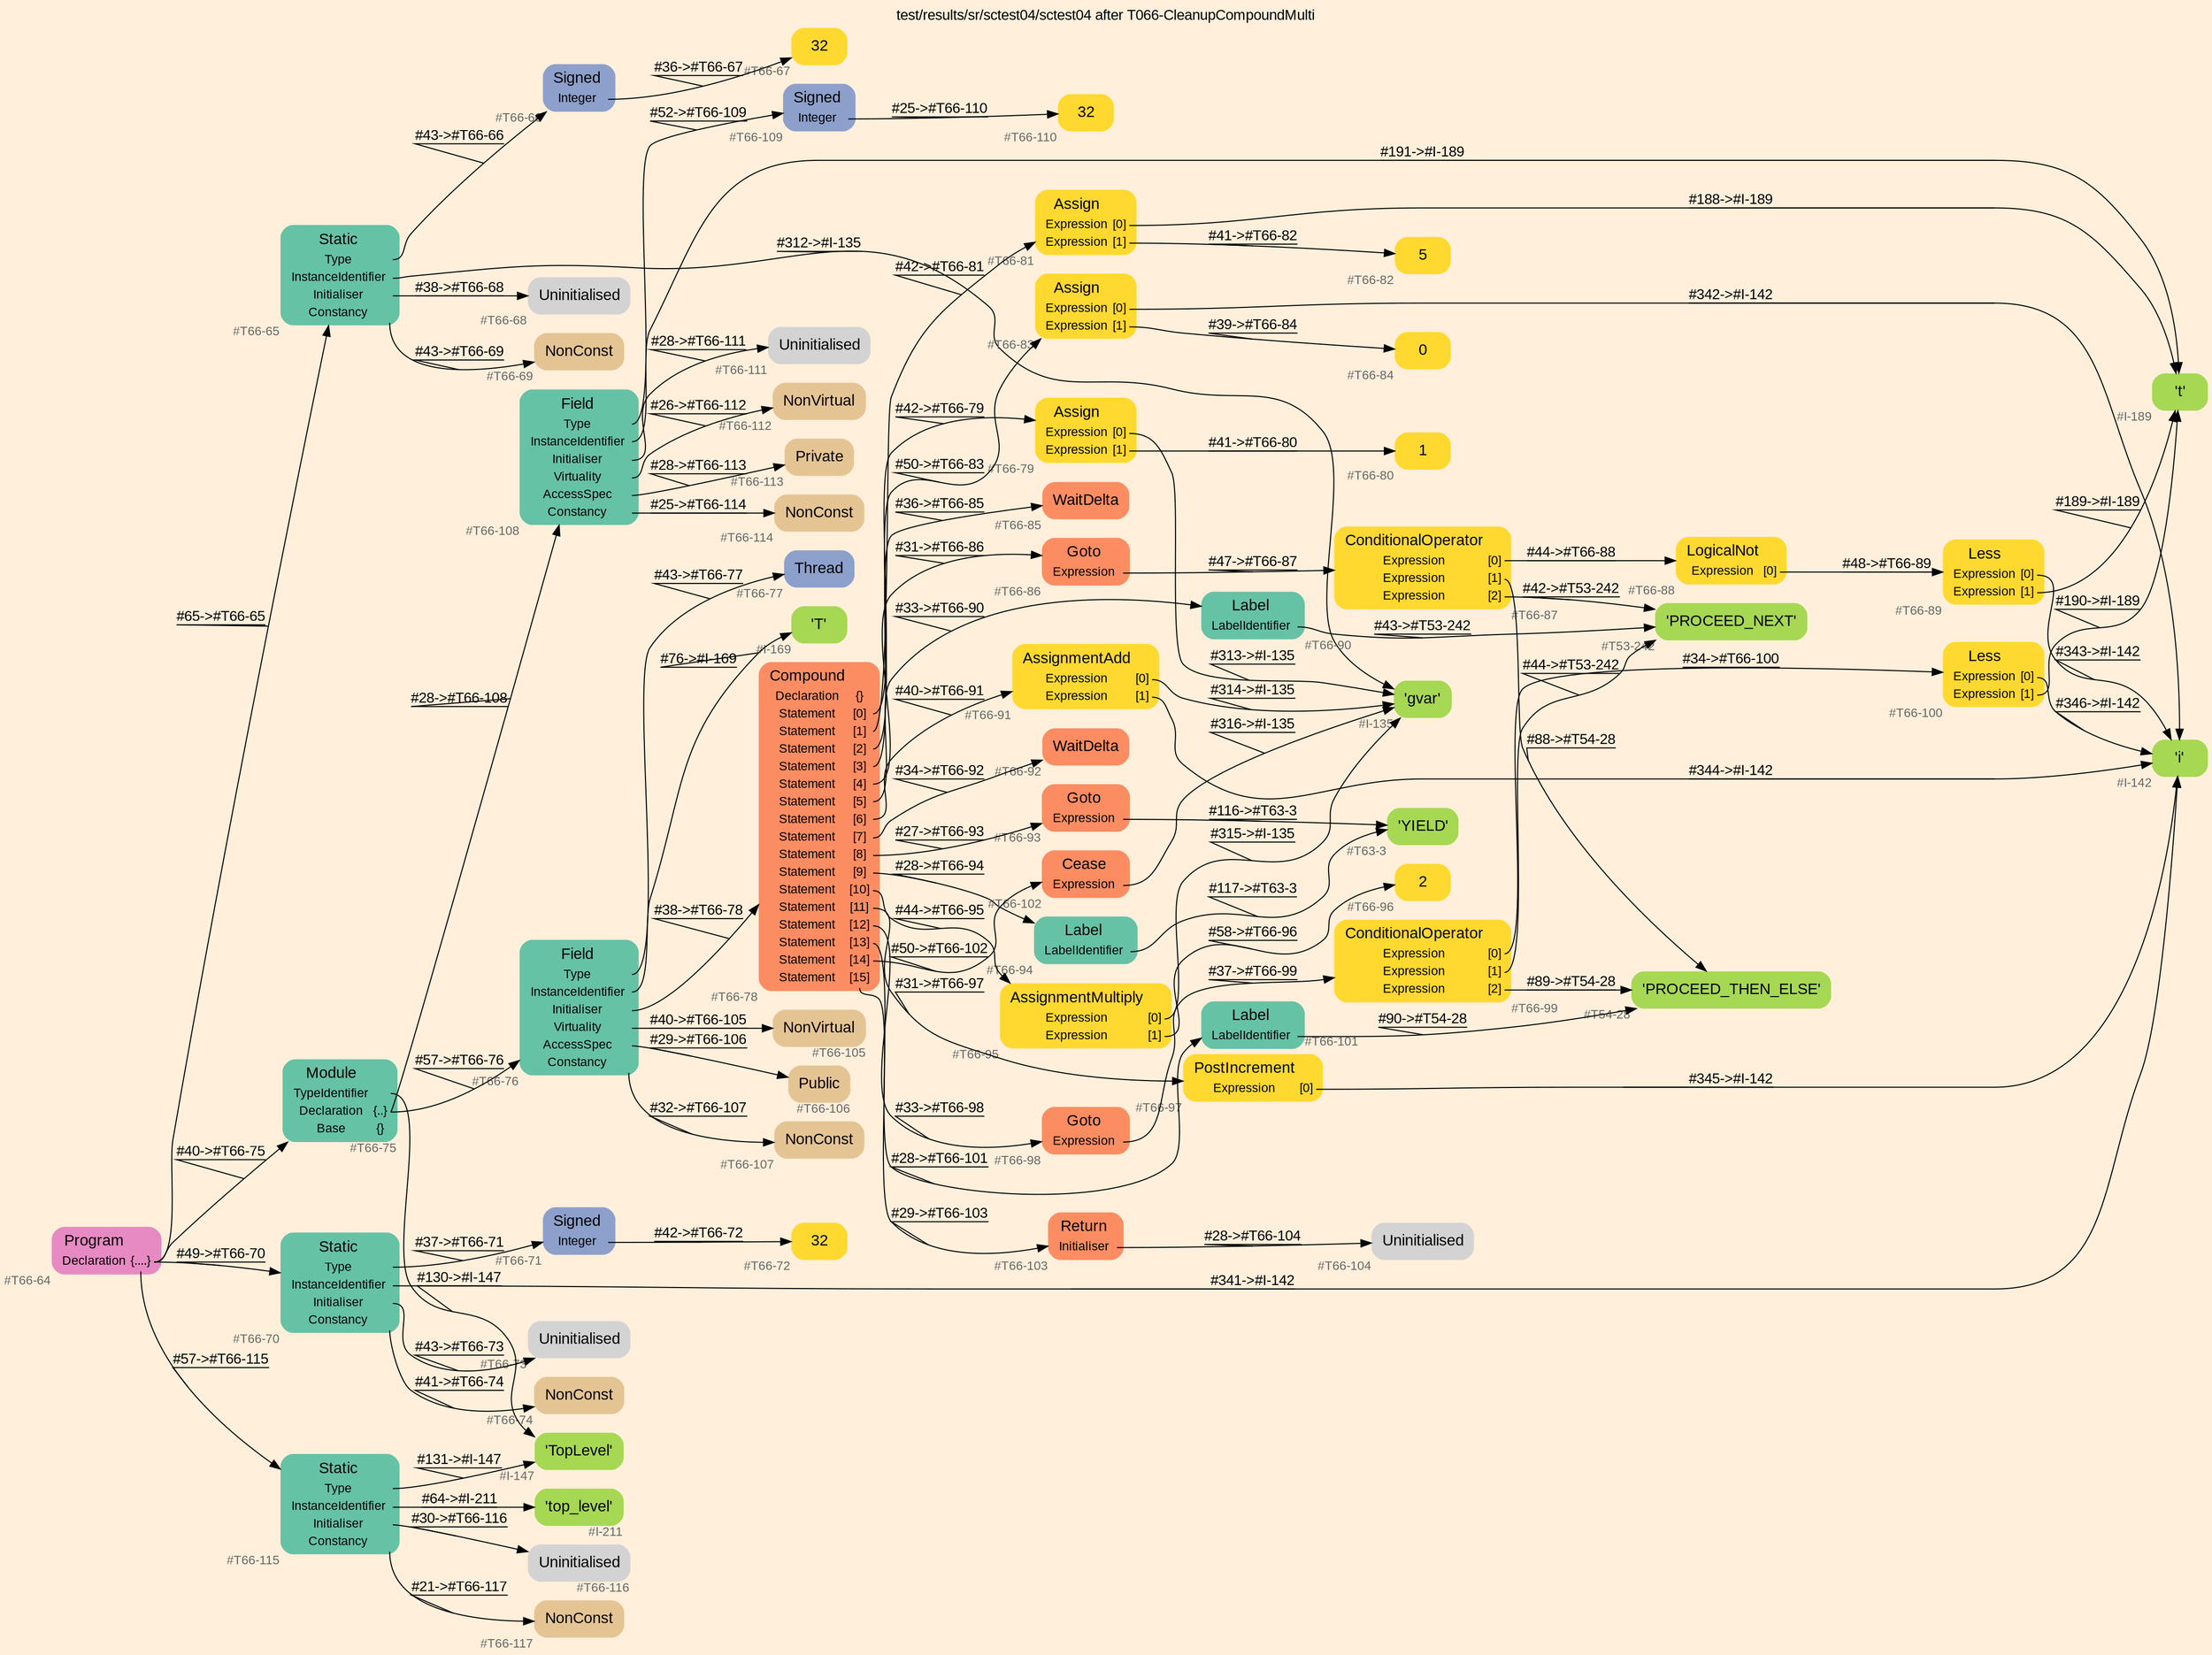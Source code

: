 digraph "test/results/sr/sctest04/sctest04 after T066-CleanupCompoundMulti" {
label = "test/results/sr/sctest04/sctest04 after T066-CleanupCompoundMulti"
labelloc = t
graph [
    rankdir = "LR"
    ranksep = 0.3
    bgcolor = antiquewhite1
    color = black
    fontcolor = black
    fontname = "Arial"
];
node [
    fontname = "Arial"
];
edge [
    fontname = "Arial"
];

// -------------------- node figure --------------------
// -------- block #T66-64 ----------
"#T66-64" [
    fillcolor = "/set28/4"
    xlabel = "#T66-64"
    fontsize = "12"
    fontcolor = grey40
    shape = "plaintext"
    label = <<TABLE BORDER="0" CELLBORDER="0" CELLSPACING="0">
     <TR><TD><FONT COLOR="black" POINT-SIZE="15">Program</FONT></TD></TR>
     <TR><TD><FONT COLOR="black" POINT-SIZE="12">Declaration</FONT></TD><TD PORT="port0"><FONT COLOR="black" POINT-SIZE="12">{....}</FONT></TD></TR>
    </TABLE>>
    style = "rounded,filled"
];

// -------- block #T66-65 ----------
"#T66-65" [
    fillcolor = "/set28/1"
    xlabel = "#T66-65"
    fontsize = "12"
    fontcolor = grey40
    shape = "plaintext"
    label = <<TABLE BORDER="0" CELLBORDER="0" CELLSPACING="0">
     <TR><TD><FONT COLOR="black" POINT-SIZE="15">Static</FONT></TD></TR>
     <TR><TD><FONT COLOR="black" POINT-SIZE="12">Type</FONT></TD><TD PORT="port0"></TD></TR>
     <TR><TD><FONT COLOR="black" POINT-SIZE="12">InstanceIdentifier</FONT></TD><TD PORT="port1"></TD></TR>
     <TR><TD><FONT COLOR="black" POINT-SIZE="12">Initialiser</FONT></TD><TD PORT="port2"></TD></TR>
     <TR><TD><FONT COLOR="black" POINT-SIZE="12">Constancy</FONT></TD><TD PORT="port3"></TD></TR>
    </TABLE>>
    style = "rounded,filled"
];

// -------- block #T66-66 ----------
"#T66-66" [
    fillcolor = "/set28/3"
    xlabel = "#T66-66"
    fontsize = "12"
    fontcolor = grey40
    shape = "plaintext"
    label = <<TABLE BORDER="0" CELLBORDER="0" CELLSPACING="0">
     <TR><TD><FONT COLOR="black" POINT-SIZE="15">Signed</FONT></TD></TR>
     <TR><TD><FONT COLOR="black" POINT-SIZE="12">Integer</FONT></TD><TD PORT="port0"></TD></TR>
    </TABLE>>
    style = "rounded,filled"
];

// -------- block #T66-67 ----------
"#T66-67" [
    fillcolor = "/set28/6"
    xlabel = "#T66-67"
    fontsize = "12"
    fontcolor = grey40
    shape = "plaintext"
    label = <<TABLE BORDER="0" CELLBORDER="0" CELLSPACING="0">
     <TR><TD><FONT COLOR="black" POINT-SIZE="15">32</FONT></TD></TR>
    </TABLE>>
    style = "rounded,filled"
];

// -------- block #I-135 ----------
"#I-135" [
    fillcolor = "/set28/5"
    xlabel = "#I-135"
    fontsize = "12"
    fontcolor = grey40
    shape = "plaintext"
    label = <<TABLE BORDER="0" CELLBORDER="0" CELLSPACING="0">
     <TR><TD><FONT COLOR="black" POINT-SIZE="15">'gvar'</FONT></TD></TR>
    </TABLE>>
    style = "rounded,filled"
];

// -------- block #T66-68 ----------
"#T66-68" [
    xlabel = "#T66-68"
    fontsize = "12"
    fontcolor = grey40
    shape = "plaintext"
    label = <<TABLE BORDER="0" CELLBORDER="0" CELLSPACING="0">
     <TR><TD><FONT COLOR="black" POINT-SIZE="15">Uninitialised</FONT></TD></TR>
    </TABLE>>
    style = "rounded,filled"
];

// -------- block #T66-69 ----------
"#T66-69" [
    fillcolor = "/set28/7"
    xlabel = "#T66-69"
    fontsize = "12"
    fontcolor = grey40
    shape = "plaintext"
    label = <<TABLE BORDER="0" CELLBORDER="0" CELLSPACING="0">
     <TR><TD><FONT COLOR="black" POINT-SIZE="15">NonConst</FONT></TD></TR>
    </TABLE>>
    style = "rounded,filled"
];

// -------- block #T66-70 ----------
"#T66-70" [
    fillcolor = "/set28/1"
    xlabel = "#T66-70"
    fontsize = "12"
    fontcolor = grey40
    shape = "plaintext"
    label = <<TABLE BORDER="0" CELLBORDER="0" CELLSPACING="0">
     <TR><TD><FONT COLOR="black" POINT-SIZE="15">Static</FONT></TD></TR>
     <TR><TD><FONT COLOR="black" POINT-SIZE="12">Type</FONT></TD><TD PORT="port0"></TD></TR>
     <TR><TD><FONT COLOR="black" POINT-SIZE="12">InstanceIdentifier</FONT></TD><TD PORT="port1"></TD></TR>
     <TR><TD><FONT COLOR="black" POINT-SIZE="12">Initialiser</FONT></TD><TD PORT="port2"></TD></TR>
     <TR><TD><FONT COLOR="black" POINT-SIZE="12">Constancy</FONT></TD><TD PORT="port3"></TD></TR>
    </TABLE>>
    style = "rounded,filled"
];

// -------- block #T66-71 ----------
"#T66-71" [
    fillcolor = "/set28/3"
    xlabel = "#T66-71"
    fontsize = "12"
    fontcolor = grey40
    shape = "plaintext"
    label = <<TABLE BORDER="0" CELLBORDER="0" CELLSPACING="0">
     <TR><TD><FONT COLOR="black" POINT-SIZE="15">Signed</FONT></TD></TR>
     <TR><TD><FONT COLOR="black" POINT-SIZE="12">Integer</FONT></TD><TD PORT="port0"></TD></TR>
    </TABLE>>
    style = "rounded,filled"
];

// -------- block #T66-72 ----------
"#T66-72" [
    fillcolor = "/set28/6"
    xlabel = "#T66-72"
    fontsize = "12"
    fontcolor = grey40
    shape = "plaintext"
    label = <<TABLE BORDER="0" CELLBORDER="0" CELLSPACING="0">
     <TR><TD><FONT COLOR="black" POINT-SIZE="15">32</FONT></TD></TR>
    </TABLE>>
    style = "rounded,filled"
];

// -------- block #I-142 ----------
"#I-142" [
    fillcolor = "/set28/5"
    xlabel = "#I-142"
    fontsize = "12"
    fontcolor = grey40
    shape = "plaintext"
    label = <<TABLE BORDER="0" CELLBORDER="0" CELLSPACING="0">
     <TR><TD><FONT COLOR="black" POINT-SIZE="15">'i'</FONT></TD></TR>
    </TABLE>>
    style = "rounded,filled"
];

// -------- block #T66-73 ----------
"#T66-73" [
    xlabel = "#T66-73"
    fontsize = "12"
    fontcolor = grey40
    shape = "plaintext"
    label = <<TABLE BORDER="0" CELLBORDER="0" CELLSPACING="0">
     <TR><TD><FONT COLOR="black" POINT-SIZE="15">Uninitialised</FONT></TD></TR>
    </TABLE>>
    style = "rounded,filled"
];

// -------- block #T66-74 ----------
"#T66-74" [
    fillcolor = "/set28/7"
    xlabel = "#T66-74"
    fontsize = "12"
    fontcolor = grey40
    shape = "plaintext"
    label = <<TABLE BORDER="0" CELLBORDER="0" CELLSPACING="0">
     <TR><TD><FONT COLOR="black" POINT-SIZE="15">NonConst</FONT></TD></TR>
    </TABLE>>
    style = "rounded,filled"
];

// -------- block #T66-75 ----------
"#T66-75" [
    fillcolor = "/set28/1"
    xlabel = "#T66-75"
    fontsize = "12"
    fontcolor = grey40
    shape = "plaintext"
    label = <<TABLE BORDER="0" CELLBORDER="0" CELLSPACING="0">
     <TR><TD><FONT COLOR="black" POINT-SIZE="15">Module</FONT></TD></TR>
     <TR><TD><FONT COLOR="black" POINT-SIZE="12">TypeIdentifier</FONT></TD><TD PORT="port0"></TD></TR>
     <TR><TD><FONT COLOR="black" POINT-SIZE="12">Declaration</FONT></TD><TD PORT="port1"><FONT COLOR="black" POINT-SIZE="12">{..}</FONT></TD></TR>
     <TR><TD><FONT COLOR="black" POINT-SIZE="12">Base</FONT></TD><TD PORT="port2"><FONT COLOR="black" POINT-SIZE="12">{}</FONT></TD></TR>
    </TABLE>>
    style = "rounded,filled"
];

// -------- block #I-147 ----------
"#I-147" [
    fillcolor = "/set28/5"
    xlabel = "#I-147"
    fontsize = "12"
    fontcolor = grey40
    shape = "plaintext"
    label = <<TABLE BORDER="0" CELLBORDER="0" CELLSPACING="0">
     <TR><TD><FONT COLOR="black" POINT-SIZE="15">'TopLevel'</FONT></TD></TR>
    </TABLE>>
    style = "rounded,filled"
];

// -------- block #T66-76 ----------
"#T66-76" [
    fillcolor = "/set28/1"
    xlabel = "#T66-76"
    fontsize = "12"
    fontcolor = grey40
    shape = "plaintext"
    label = <<TABLE BORDER="0" CELLBORDER="0" CELLSPACING="0">
     <TR><TD><FONT COLOR="black" POINT-SIZE="15">Field</FONT></TD></TR>
     <TR><TD><FONT COLOR="black" POINT-SIZE="12">Type</FONT></TD><TD PORT="port0"></TD></TR>
     <TR><TD><FONT COLOR="black" POINT-SIZE="12">InstanceIdentifier</FONT></TD><TD PORT="port1"></TD></TR>
     <TR><TD><FONT COLOR="black" POINT-SIZE="12">Initialiser</FONT></TD><TD PORT="port2"></TD></TR>
     <TR><TD><FONT COLOR="black" POINT-SIZE="12">Virtuality</FONT></TD><TD PORT="port3"></TD></TR>
     <TR><TD><FONT COLOR="black" POINT-SIZE="12">AccessSpec</FONT></TD><TD PORT="port4"></TD></TR>
     <TR><TD><FONT COLOR="black" POINT-SIZE="12">Constancy</FONT></TD><TD PORT="port5"></TD></TR>
    </TABLE>>
    style = "rounded,filled"
];

// -------- block #T66-77 ----------
"#T66-77" [
    fillcolor = "/set28/3"
    xlabel = "#T66-77"
    fontsize = "12"
    fontcolor = grey40
    shape = "plaintext"
    label = <<TABLE BORDER="0" CELLBORDER="0" CELLSPACING="0">
     <TR><TD><FONT COLOR="black" POINT-SIZE="15">Thread</FONT></TD></TR>
    </TABLE>>
    style = "rounded,filled"
];

// -------- block #I-169 ----------
"#I-169" [
    fillcolor = "/set28/5"
    xlabel = "#I-169"
    fontsize = "12"
    fontcolor = grey40
    shape = "plaintext"
    label = <<TABLE BORDER="0" CELLBORDER="0" CELLSPACING="0">
     <TR><TD><FONT COLOR="black" POINT-SIZE="15">'T'</FONT></TD></TR>
    </TABLE>>
    style = "rounded,filled"
];

// -------- block #T66-78 ----------
"#T66-78" [
    fillcolor = "/set28/2"
    xlabel = "#T66-78"
    fontsize = "12"
    fontcolor = grey40
    shape = "plaintext"
    label = <<TABLE BORDER="0" CELLBORDER="0" CELLSPACING="0">
     <TR><TD><FONT COLOR="black" POINT-SIZE="15">Compound</FONT></TD></TR>
     <TR><TD><FONT COLOR="black" POINT-SIZE="12">Declaration</FONT></TD><TD PORT="port0"><FONT COLOR="black" POINT-SIZE="12">{}</FONT></TD></TR>
     <TR><TD><FONT COLOR="black" POINT-SIZE="12">Statement</FONT></TD><TD PORT="port1"><FONT COLOR="black" POINT-SIZE="12">[0]</FONT></TD></TR>
     <TR><TD><FONT COLOR="black" POINT-SIZE="12">Statement</FONT></TD><TD PORT="port2"><FONT COLOR="black" POINT-SIZE="12">[1]</FONT></TD></TR>
     <TR><TD><FONT COLOR="black" POINT-SIZE="12">Statement</FONT></TD><TD PORT="port3"><FONT COLOR="black" POINT-SIZE="12">[2]</FONT></TD></TR>
     <TR><TD><FONT COLOR="black" POINT-SIZE="12">Statement</FONT></TD><TD PORT="port4"><FONT COLOR="black" POINT-SIZE="12">[3]</FONT></TD></TR>
     <TR><TD><FONT COLOR="black" POINT-SIZE="12">Statement</FONT></TD><TD PORT="port5"><FONT COLOR="black" POINT-SIZE="12">[4]</FONT></TD></TR>
     <TR><TD><FONT COLOR="black" POINT-SIZE="12">Statement</FONT></TD><TD PORT="port6"><FONT COLOR="black" POINT-SIZE="12">[5]</FONT></TD></TR>
     <TR><TD><FONT COLOR="black" POINT-SIZE="12">Statement</FONT></TD><TD PORT="port7"><FONT COLOR="black" POINT-SIZE="12">[6]</FONT></TD></TR>
     <TR><TD><FONT COLOR="black" POINT-SIZE="12">Statement</FONT></TD><TD PORT="port8"><FONT COLOR="black" POINT-SIZE="12">[7]</FONT></TD></TR>
     <TR><TD><FONT COLOR="black" POINT-SIZE="12">Statement</FONT></TD><TD PORT="port9"><FONT COLOR="black" POINT-SIZE="12">[8]</FONT></TD></TR>
     <TR><TD><FONT COLOR="black" POINT-SIZE="12">Statement</FONT></TD><TD PORT="port10"><FONT COLOR="black" POINT-SIZE="12">[9]</FONT></TD></TR>
     <TR><TD><FONT COLOR="black" POINT-SIZE="12">Statement</FONT></TD><TD PORT="port11"><FONT COLOR="black" POINT-SIZE="12">[10]</FONT></TD></TR>
     <TR><TD><FONT COLOR="black" POINT-SIZE="12">Statement</FONT></TD><TD PORT="port12"><FONT COLOR="black" POINT-SIZE="12">[11]</FONT></TD></TR>
     <TR><TD><FONT COLOR="black" POINT-SIZE="12">Statement</FONT></TD><TD PORT="port13"><FONT COLOR="black" POINT-SIZE="12">[12]</FONT></TD></TR>
     <TR><TD><FONT COLOR="black" POINT-SIZE="12">Statement</FONT></TD><TD PORT="port14"><FONT COLOR="black" POINT-SIZE="12">[13]</FONT></TD></TR>
     <TR><TD><FONT COLOR="black" POINT-SIZE="12">Statement</FONT></TD><TD PORT="port15"><FONT COLOR="black" POINT-SIZE="12">[14]</FONT></TD></TR>
     <TR><TD><FONT COLOR="black" POINT-SIZE="12">Statement</FONT></TD><TD PORT="port16"><FONT COLOR="black" POINT-SIZE="12">[15]</FONT></TD></TR>
    </TABLE>>
    style = "rounded,filled"
];

// -------- block #T66-79 ----------
"#T66-79" [
    fillcolor = "/set28/6"
    xlabel = "#T66-79"
    fontsize = "12"
    fontcolor = grey40
    shape = "plaintext"
    label = <<TABLE BORDER="0" CELLBORDER="0" CELLSPACING="0">
     <TR><TD><FONT COLOR="black" POINT-SIZE="15">Assign</FONT></TD></TR>
     <TR><TD><FONT COLOR="black" POINT-SIZE="12">Expression</FONT></TD><TD PORT="port0"><FONT COLOR="black" POINT-SIZE="12">[0]</FONT></TD></TR>
     <TR><TD><FONT COLOR="black" POINT-SIZE="12">Expression</FONT></TD><TD PORT="port1"><FONT COLOR="black" POINT-SIZE="12">[1]</FONT></TD></TR>
    </TABLE>>
    style = "rounded,filled"
];

// -------- block #T66-80 ----------
"#T66-80" [
    fillcolor = "/set28/6"
    xlabel = "#T66-80"
    fontsize = "12"
    fontcolor = grey40
    shape = "plaintext"
    label = <<TABLE BORDER="0" CELLBORDER="0" CELLSPACING="0">
     <TR><TD><FONT COLOR="black" POINT-SIZE="15">1</FONT></TD></TR>
    </TABLE>>
    style = "rounded,filled"
];

// -------- block #T66-81 ----------
"#T66-81" [
    fillcolor = "/set28/6"
    xlabel = "#T66-81"
    fontsize = "12"
    fontcolor = grey40
    shape = "plaintext"
    label = <<TABLE BORDER="0" CELLBORDER="0" CELLSPACING="0">
     <TR><TD><FONT COLOR="black" POINT-SIZE="15">Assign</FONT></TD></TR>
     <TR><TD><FONT COLOR="black" POINT-SIZE="12">Expression</FONT></TD><TD PORT="port0"><FONT COLOR="black" POINT-SIZE="12">[0]</FONT></TD></TR>
     <TR><TD><FONT COLOR="black" POINT-SIZE="12">Expression</FONT></TD><TD PORT="port1"><FONT COLOR="black" POINT-SIZE="12">[1]</FONT></TD></TR>
    </TABLE>>
    style = "rounded,filled"
];

// -------- block #I-189 ----------
"#I-189" [
    fillcolor = "/set28/5"
    xlabel = "#I-189"
    fontsize = "12"
    fontcolor = grey40
    shape = "plaintext"
    label = <<TABLE BORDER="0" CELLBORDER="0" CELLSPACING="0">
     <TR><TD><FONT COLOR="black" POINT-SIZE="15">'t'</FONT></TD></TR>
    </TABLE>>
    style = "rounded,filled"
];

// -------- block #T66-82 ----------
"#T66-82" [
    fillcolor = "/set28/6"
    xlabel = "#T66-82"
    fontsize = "12"
    fontcolor = grey40
    shape = "plaintext"
    label = <<TABLE BORDER="0" CELLBORDER="0" CELLSPACING="0">
     <TR><TD><FONT COLOR="black" POINT-SIZE="15">5</FONT></TD></TR>
    </TABLE>>
    style = "rounded,filled"
];

// -------- block #T66-83 ----------
"#T66-83" [
    fillcolor = "/set28/6"
    xlabel = "#T66-83"
    fontsize = "12"
    fontcolor = grey40
    shape = "plaintext"
    label = <<TABLE BORDER="0" CELLBORDER="0" CELLSPACING="0">
     <TR><TD><FONT COLOR="black" POINT-SIZE="15">Assign</FONT></TD></TR>
     <TR><TD><FONT COLOR="black" POINT-SIZE="12">Expression</FONT></TD><TD PORT="port0"><FONT COLOR="black" POINT-SIZE="12">[0]</FONT></TD></TR>
     <TR><TD><FONT COLOR="black" POINT-SIZE="12">Expression</FONT></TD><TD PORT="port1"><FONT COLOR="black" POINT-SIZE="12">[1]</FONT></TD></TR>
    </TABLE>>
    style = "rounded,filled"
];

// -------- block #T66-84 ----------
"#T66-84" [
    fillcolor = "/set28/6"
    xlabel = "#T66-84"
    fontsize = "12"
    fontcolor = grey40
    shape = "plaintext"
    label = <<TABLE BORDER="0" CELLBORDER="0" CELLSPACING="0">
     <TR><TD><FONT COLOR="black" POINT-SIZE="15">0</FONT></TD></TR>
    </TABLE>>
    style = "rounded,filled"
];

// -------- block #T66-85 ----------
"#T66-85" [
    fillcolor = "/set28/2"
    xlabel = "#T66-85"
    fontsize = "12"
    fontcolor = grey40
    shape = "plaintext"
    label = <<TABLE BORDER="0" CELLBORDER="0" CELLSPACING="0">
     <TR><TD><FONT COLOR="black" POINT-SIZE="15">WaitDelta</FONT></TD></TR>
    </TABLE>>
    style = "rounded,filled"
];

// -------- block #T66-86 ----------
"#T66-86" [
    fillcolor = "/set28/2"
    xlabel = "#T66-86"
    fontsize = "12"
    fontcolor = grey40
    shape = "plaintext"
    label = <<TABLE BORDER="0" CELLBORDER="0" CELLSPACING="0">
     <TR><TD><FONT COLOR="black" POINT-SIZE="15">Goto</FONT></TD></TR>
     <TR><TD><FONT COLOR="black" POINT-SIZE="12">Expression</FONT></TD><TD PORT="port0"></TD></TR>
    </TABLE>>
    style = "rounded,filled"
];

// -------- block #T66-87 ----------
"#T66-87" [
    fillcolor = "/set28/6"
    xlabel = "#T66-87"
    fontsize = "12"
    fontcolor = grey40
    shape = "plaintext"
    label = <<TABLE BORDER="0" CELLBORDER="0" CELLSPACING="0">
     <TR><TD><FONT COLOR="black" POINT-SIZE="15">ConditionalOperator</FONT></TD></TR>
     <TR><TD><FONT COLOR="black" POINT-SIZE="12">Expression</FONT></TD><TD PORT="port0"><FONT COLOR="black" POINT-SIZE="12">[0]</FONT></TD></TR>
     <TR><TD><FONT COLOR="black" POINT-SIZE="12">Expression</FONT></TD><TD PORT="port1"><FONT COLOR="black" POINT-SIZE="12">[1]</FONT></TD></TR>
     <TR><TD><FONT COLOR="black" POINT-SIZE="12">Expression</FONT></TD><TD PORT="port2"><FONT COLOR="black" POINT-SIZE="12">[2]</FONT></TD></TR>
    </TABLE>>
    style = "rounded,filled"
];

// -------- block #T66-88 ----------
"#T66-88" [
    fillcolor = "/set28/6"
    xlabel = "#T66-88"
    fontsize = "12"
    fontcolor = grey40
    shape = "plaintext"
    label = <<TABLE BORDER="0" CELLBORDER="0" CELLSPACING="0">
     <TR><TD><FONT COLOR="black" POINT-SIZE="15">LogicalNot</FONT></TD></TR>
     <TR><TD><FONT COLOR="black" POINT-SIZE="12">Expression</FONT></TD><TD PORT="port0"><FONT COLOR="black" POINT-SIZE="12">[0]</FONT></TD></TR>
    </TABLE>>
    style = "rounded,filled"
];

// -------- block #T66-89 ----------
"#T66-89" [
    fillcolor = "/set28/6"
    xlabel = "#T66-89"
    fontsize = "12"
    fontcolor = grey40
    shape = "plaintext"
    label = <<TABLE BORDER="0" CELLBORDER="0" CELLSPACING="0">
     <TR><TD><FONT COLOR="black" POINT-SIZE="15">Less</FONT></TD></TR>
     <TR><TD><FONT COLOR="black" POINT-SIZE="12">Expression</FONT></TD><TD PORT="port0"><FONT COLOR="black" POINT-SIZE="12">[0]</FONT></TD></TR>
     <TR><TD><FONT COLOR="black" POINT-SIZE="12">Expression</FONT></TD><TD PORT="port1"><FONT COLOR="black" POINT-SIZE="12">[1]</FONT></TD></TR>
    </TABLE>>
    style = "rounded,filled"
];

// -------- block #T54-28 ----------
"#T54-28" [
    fillcolor = "/set28/5"
    xlabel = "#T54-28"
    fontsize = "12"
    fontcolor = grey40
    shape = "plaintext"
    label = <<TABLE BORDER="0" CELLBORDER="0" CELLSPACING="0">
     <TR><TD><FONT COLOR="black" POINT-SIZE="15">'PROCEED_THEN_ELSE'</FONT></TD></TR>
    </TABLE>>
    style = "rounded,filled"
];

// -------- block #T53-242 ----------
"#T53-242" [
    fillcolor = "/set28/5"
    xlabel = "#T53-242"
    fontsize = "12"
    fontcolor = grey40
    shape = "plaintext"
    label = <<TABLE BORDER="0" CELLBORDER="0" CELLSPACING="0">
     <TR><TD><FONT COLOR="black" POINT-SIZE="15">'PROCEED_NEXT'</FONT></TD></TR>
    </TABLE>>
    style = "rounded,filled"
];

// -------- block #T66-90 ----------
"#T66-90" [
    fillcolor = "/set28/1"
    xlabel = "#T66-90"
    fontsize = "12"
    fontcolor = grey40
    shape = "plaintext"
    label = <<TABLE BORDER="0" CELLBORDER="0" CELLSPACING="0">
     <TR><TD><FONT COLOR="black" POINT-SIZE="15">Label</FONT></TD></TR>
     <TR><TD><FONT COLOR="black" POINT-SIZE="12">LabelIdentifier</FONT></TD><TD PORT="port0"></TD></TR>
    </TABLE>>
    style = "rounded,filled"
];

// -------- block #T66-91 ----------
"#T66-91" [
    fillcolor = "/set28/6"
    xlabel = "#T66-91"
    fontsize = "12"
    fontcolor = grey40
    shape = "plaintext"
    label = <<TABLE BORDER="0" CELLBORDER="0" CELLSPACING="0">
     <TR><TD><FONT COLOR="black" POINT-SIZE="15">AssignmentAdd</FONT></TD></TR>
     <TR><TD><FONT COLOR="black" POINT-SIZE="12">Expression</FONT></TD><TD PORT="port0"><FONT COLOR="black" POINT-SIZE="12">[0]</FONT></TD></TR>
     <TR><TD><FONT COLOR="black" POINT-SIZE="12">Expression</FONT></TD><TD PORT="port1"><FONT COLOR="black" POINT-SIZE="12">[1]</FONT></TD></TR>
    </TABLE>>
    style = "rounded,filled"
];

// -------- block #T66-92 ----------
"#T66-92" [
    fillcolor = "/set28/2"
    xlabel = "#T66-92"
    fontsize = "12"
    fontcolor = grey40
    shape = "plaintext"
    label = <<TABLE BORDER="0" CELLBORDER="0" CELLSPACING="0">
     <TR><TD><FONT COLOR="black" POINT-SIZE="15">WaitDelta</FONT></TD></TR>
    </TABLE>>
    style = "rounded,filled"
];

// -------- block #T66-93 ----------
"#T66-93" [
    fillcolor = "/set28/2"
    xlabel = "#T66-93"
    fontsize = "12"
    fontcolor = grey40
    shape = "plaintext"
    label = <<TABLE BORDER="0" CELLBORDER="0" CELLSPACING="0">
     <TR><TD><FONT COLOR="black" POINT-SIZE="15">Goto</FONT></TD></TR>
     <TR><TD><FONT COLOR="black" POINT-SIZE="12">Expression</FONT></TD><TD PORT="port0"></TD></TR>
    </TABLE>>
    style = "rounded,filled"
];

// -------- block #T63-3 ----------
"#T63-3" [
    fillcolor = "/set28/5"
    xlabel = "#T63-3"
    fontsize = "12"
    fontcolor = grey40
    shape = "plaintext"
    label = <<TABLE BORDER="0" CELLBORDER="0" CELLSPACING="0">
     <TR><TD><FONT COLOR="black" POINT-SIZE="15">'YIELD'</FONT></TD></TR>
    </TABLE>>
    style = "rounded,filled"
];

// -------- block #T66-94 ----------
"#T66-94" [
    fillcolor = "/set28/1"
    xlabel = "#T66-94"
    fontsize = "12"
    fontcolor = grey40
    shape = "plaintext"
    label = <<TABLE BORDER="0" CELLBORDER="0" CELLSPACING="0">
     <TR><TD><FONT COLOR="black" POINT-SIZE="15">Label</FONT></TD></TR>
     <TR><TD><FONT COLOR="black" POINT-SIZE="12">LabelIdentifier</FONT></TD><TD PORT="port0"></TD></TR>
    </TABLE>>
    style = "rounded,filled"
];

// -------- block #T66-95 ----------
"#T66-95" [
    fillcolor = "/set28/6"
    xlabel = "#T66-95"
    fontsize = "12"
    fontcolor = grey40
    shape = "plaintext"
    label = <<TABLE BORDER="0" CELLBORDER="0" CELLSPACING="0">
     <TR><TD><FONT COLOR="black" POINT-SIZE="15">AssignmentMultiply</FONT></TD></TR>
     <TR><TD><FONT COLOR="black" POINT-SIZE="12">Expression</FONT></TD><TD PORT="port0"><FONT COLOR="black" POINT-SIZE="12">[0]</FONT></TD></TR>
     <TR><TD><FONT COLOR="black" POINT-SIZE="12">Expression</FONT></TD><TD PORT="port1"><FONT COLOR="black" POINT-SIZE="12">[1]</FONT></TD></TR>
    </TABLE>>
    style = "rounded,filled"
];

// -------- block #T66-96 ----------
"#T66-96" [
    fillcolor = "/set28/6"
    xlabel = "#T66-96"
    fontsize = "12"
    fontcolor = grey40
    shape = "plaintext"
    label = <<TABLE BORDER="0" CELLBORDER="0" CELLSPACING="0">
     <TR><TD><FONT COLOR="black" POINT-SIZE="15">2</FONT></TD></TR>
    </TABLE>>
    style = "rounded,filled"
];

// -------- block #T66-97 ----------
"#T66-97" [
    fillcolor = "/set28/6"
    xlabel = "#T66-97"
    fontsize = "12"
    fontcolor = grey40
    shape = "plaintext"
    label = <<TABLE BORDER="0" CELLBORDER="0" CELLSPACING="0">
     <TR><TD><FONT COLOR="black" POINT-SIZE="15">PostIncrement</FONT></TD></TR>
     <TR><TD><FONT COLOR="black" POINT-SIZE="12">Expression</FONT></TD><TD PORT="port0"><FONT COLOR="black" POINT-SIZE="12">[0]</FONT></TD></TR>
    </TABLE>>
    style = "rounded,filled"
];

// -------- block #T66-98 ----------
"#T66-98" [
    fillcolor = "/set28/2"
    xlabel = "#T66-98"
    fontsize = "12"
    fontcolor = grey40
    shape = "plaintext"
    label = <<TABLE BORDER="0" CELLBORDER="0" CELLSPACING="0">
     <TR><TD><FONT COLOR="black" POINT-SIZE="15">Goto</FONT></TD></TR>
     <TR><TD><FONT COLOR="black" POINT-SIZE="12">Expression</FONT></TD><TD PORT="port0"></TD></TR>
    </TABLE>>
    style = "rounded,filled"
];

// -------- block #T66-99 ----------
"#T66-99" [
    fillcolor = "/set28/6"
    xlabel = "#T66-99"
    fontsize = "12"
    fontcolor = grey40
    shape = "plaintext"
    label = <<TABLE BORDER="0" CELLBORDER="0" CELLSPACING="0">
     <TR><TD><FONT COLOR="black" POINT-SIZE="15">ConditionalOperator</FONT></TD></TR>
     <TR><TD><FONT COLOR="black" POINT-SIZE="12">Expression</FONT></TD><TD PORT="port0"><FONT COLOR="black" POINT-SIZE="12">[0]</FONT></TD></TR>
     <TR><TD><FONT COLOR="black" POINT-SIZE="12">Expression</FONT></TD><TD PORT="port1"><FONT COLOR="black" POINT-SIZE="12">[1]</FONT></TD></TR>
     <TR><TD><FONT COLOR="black" POINT-SIZE="12">Expression</FONT></TD><TD PORT="port2"><FONT COLOR="black" POINT-SIZE="12">[2]</FONT></TD></TR>
    </TABLE>>
    style = "rounded,filled"
];

// -------- block #T66-100 ----------
"#T66-100" [
    fillcolor = "/set28/6"
    xlabel = "#T66-100"
    fontsize = "12"
    fontcolor = grey40
    shape = "plaintext"
    label = <<TABLE BORDER="0" CELLBORDER="0" CELLSPACING="0">
     <TR><TD><FONT COLOR="black" POINT-SIZE="15">Less</FONT></TD></TR>
     <TR><TD><FONT COLOR="black" POINT-SIZE="12">Expression</FONT></TD><TD PORT="port0"><FONT COLOR="black" POINT-SIZE="12">[0]</FONT></TD></TR>
     <TR><TD><FONT COLOR="black" POINT-SIZE="12">Expression</FONT></TD><TD PORT="port1"><FONT COLOR="black" POINT-SIZE="12">[1]</FONT></TD></TR>
    </TABLE>>
    style = "rounded,filled"
];

// -------- block #T66-101 ----------
"#T66-101" [
    fillcolor = "/set28/1"
    xlabel = "#T66-101"
    fontsize = "12"
    fontcolor = grey40
    shape = "plaintext"
    label = <<TABLE BORDER="0" CELLBORDER="0" CELLSPACING="0">
     <TR><TD><FONT COLOR="black" POINT-SIZE="15">Label</FONT></TD></TR>
     <TR><TD><FONT COLOR="black" POINT-SIZE="12">LabelIdentifier</FONT></TD><TD PORT="port0"></TD></TR>
    </TABLE>>
    style = "rounded,filled"
];

// -------- block #T66-102 ----------
"#T66-102" [
    fillcolor = "/set28/2"
    xlabel = "#T66-102"
    fontsize = "12"
    fontcolor = grey40
    shape = "plaintext"
    label = <<TABLE BORDER="0" CELLBORDER="0" CELLSPACING="0">
     <TR><TD><FONT COLOR="black" POINT-SIZE="15">Cease</FONT></TD></TR>
     <TR><TD><FONT COLOR="black" POINT-SIZE="12">Expression</FONT></TD><TD PORT="port0"></TD></TR>
    </TABLE>>
    style = "rounded,filled"
];

// -------- block #T66-103 ----------
"#T66-103" [
    fillcolor = "/set28/2"
    xlabel = "#T66-103"
    fontsize = "12"
    fontcolor = grey40
    shape = "plaintext"
    label = <<TABLE BORDER="0" CELLBORDER="0" CELLSPACING="0">
     <TR><TD><FONT COLOR="black" POINT-SIZE="15">Return</FONT></TD></TR>
     <TR><TD><FONT COLOR="black" POINT-SIZE="12">Initialiser</FONT></TD><TD PORT="port0"></TD></TR>
    </TABLE>>
    style = "rounded,filled"
];

// -------- block #T66-104 ----------
"#T66-104" [
    xlabel = "#T66-104"
    fontsize = "12"
    fontcolor = grey40
    shape = "plaintext"
    label = <<TABLE BORDER="0" CELLBORDER="0" CELLSPACING="0">
     <TR><TD><FONT COLOR="black" POINT-SIZE="15">Uninitialised</FONT></TD></TR>
    </TABLE>>
    style = "rounded,filled"
];

// -------- block #T66-105 ----------
"#T66-105" [
    fillcolor = "/set28/7"
    xlabel = "#T66-105"
    fontsize = "12"
    fontcolor = grey40
    shape = "plaintext"
    label = <<TABLE BORDER="0" CELLBORDER="0" CELLSPACING="0">
     <TR><TD><FONT COLOR="black" POINT-SIZE="15">NonVirtual</FONT></TD></TR>
    </TABLE>>
    style = "rounded,filled"
];

// -------- block #T66-106 ----------
"#T66-106" [
    fillcolor = "/set28/7"
    xlabel = "#T66-106"
    fontsize = "12"
    fontcolor = grey40
    shape = "plaintext"
    label = <<TABLE BORDER="0" CELLBORDER="0" CELLSPACING="0">
     <TR><TD><FONT COLOR="black" POINT-SIZE="15">Public</FONT></TD></TR>
    </TABLE>>
    style = "rounded,filled"
];

// -------- block #T66-107 ----------
"#T66-107" [
    fillcolor = "/set28/7"
    xlabel = "#T66-107"
    fontsize = "12"
    fontcolor = grey40
    shape = "plaintext"
    label = <<TABLE BORDER="0" CELLBORDER="0" CELLSPACING="0">
     <TR><TD><FONT COLOR="black" POINT-SIZE="15">NonConst</FONT></TD></TR>
    </TABLE>>
    style = "rounded,filled"
];

// -------- block #T66-108 ----------
"#T66-108" [
    fillcolor = "/set28/1"
    xlabel = "#T66-108"
    fontsize = "12"
    fontcolor = grey40
    shape = "plaintext"
    label = <<TABLE BORDER="0" CELLBORDER="0" CELLSPACING="0">
     <TR><TD><FONT COLOR="black" POINT-SIZE="15">Field</FONT></TD></TR>
     <TR><TD><FONT COLOR="black" POINT-SIZE="12">Type</FONT></TD><TD PORT="port0"></TD></TR>
     <TR><TD><FONT COLOR="black" POINT-SIZE="12">InstanceIdentifier</FONT></TD><TD PORT="port1"></TD></TR>
     <TR><TD><FONT COLOR="black" POINT-SIZE="12">Initialiser</FONT></TD><TD PORT="port2"></TD></TR>
     <TR><TD><FONT COLOR="black" POINT-SIZE="12">Virtuality</FONT></TD><TD PORT="port3"></TD></TR>
     <TR><TD><FONT COLOR="black" POINT-SIZE="12">AccessSpec</FONT></TD><TD PORT="port4"></TD></TR>
     <TR><TD><FONT COLOR="black" POINT-SIZE="12">Constancy</FONT></TD><TD PORT="port5"></TD></TR>
    </TABLE>>
    style = "rounded,filled"
];

// -------- block #T66-109 ----------
"#T66-109" [
    fillcolor = "/set28/3"
    xlabel = "#T66-109"
    fontsize = "12"
    fontcolor = grey40
    shape = "plaintext"
    label = <<TABLE BORDER="0" CELLBORDER="0" CELLSPACING="0">
     <TR><TD><FONT COLOR="black" POINT-SIZE="15">Signed</FONT></TD></TR>
     <TR><TD><FONT COLOR="black" POINT-SIZE="12">Integer</FONT></TD><TD PORT="port0"></TD></TR>
    </TABLE>>
    style = "rounded,filled"
];

// -------- block #T66-110 ----------
"#T66-110" [
    fillcolor = "/set28/6"
    xlabel = "#T66-110"
    fontsize = "12"
    fontcolor = grey40
    shape = "plaintext"
    label = <<TABLE BORDER="0" CELLBORDER="0" CELLSPACING="0">
     <TR><TD><FONT COLOR="black" POINT-SIZE="15">32</FONT></TD></TR>
    </TABLE>>
    style = "rounded,filled"
];

// -------- block #T66-111 ----------
"#T66-111" [
    xlabel = "#T66-111"
    fontsize = "12"
    fontcolor = grey40
    shape = "plaintext"
    label = <<TABLE BORDER="0" CELLBORDER="0" CELLSPACING="0">
     <TR><TD><FONT COLOR="black" POINT-SIZE="15">Uninitialised</FONT></TD></TR>
    </TABLE>>
    style = "rounded,filled"
];

// -------- block #T66-112 ----------
"#T66-112" [
    fillcolor = "/set28/7"
    xlabel = "#T66-112"
    fontsize = "12"
    fontcolor = grey40
    shape = "plaintext"
    label = <<TABLE BORDER="0" CELLBORDER="0" CELLSPACING="0">
     <TR><TD><FONT COLOR="black" POINT-SIZE="15">NonVirtual</FONT></TD></TR>
    </TABLE>>
    style = "rounded,filled"
];

// -------- block #T66-113 ----------
"#T66-113" [
    fillcolor = "/set28/7"
    xlabel = "#T66-113"
    fontsize = "12"
    fontcolor = grey40
    shape = "plaintext"
    label = <<TABLE BORDER="0" CELLBORDER="0" CELLSPACING="0">
     <TR><TD><FONT COLOR="black" POINT-SIZE="15">Private</FONT></TD></TR>
    </TABLE>>
    style = "rounded,filled"
];

// -------- block #T66-114 ----------
"#T66-114" [
    fillcolor = "/set28/7"
    xlabel = "#T66-114"
    fontsize = "12"
    fontcolor = grey40
    shape = "plaintext"
    label = <<TABLE BORDER="0" CELLBORDER="0" CELLSPACING="0">
     <TR><TD><FONT COLOR="black" POINT-SIZE="15">NonConst</FONT></TD></TR>
    </TABLE>>
    style = "rounded,filled"
];

// -------- block #T66-115 ----------
"#T66-115" [
    fillcolor = "/set28/1"
    xlabel = "#T66-115"
    fontsize = "12"
    fontcolor = grey40
    shape = "plaintext"
    label = <<TABLE BORDER="0" CELLBORDER="0" CELLSPACING="0">
     <TR><TD><FONT COLOR="black" POINT-SIZE="15">Static</FONT></TD></TR>
     <TR><TD><FONT COLOR="black" POINT-SIZE="12">Type</FONT></TD><TD PORT="port0"></TD></TR>
     <TR><TD><FONT COLOR="black" POINT-SIZE="12">InstanceIdentifier</FONT></TD><TD PORT="port1"></TD></TR>
     <TR><TD><FONT COLOR="black" POINT-SIZE="12">Initialiser</FONT></TD><TD PORT="port2"></TD></TR>
     <TR><TD><FONT COLOR="black" POINT-SIZE="12">Constancy</FONT></TD><TD PORT="port3"></TD></TR>
    </TABLE>>
    style = "rounded,filled"
];

// -------- block #I-211 ----------
"#I-211" [
    fillcolor = "/set28/5"
    xlabel = "#I-211"
    fontsize = "12"
    fontcolor = grey40
    shape = "plaintext"
    label = <<TABLE BORDER="0" CELLBORDER="0" CELLSPACING="0">
     <TR><TD><FONT COLOR="black" POINT-SIZE="15">'top_level'</FONT></TD></TR>
    </TABLE>>
    style = "rounded,filled"
];

// -------- block #T66-116 ----------
"#T66-116" [
    xlabel = "#T66-116"
    fontsize = "12"
    fontcolor = grey40
    shape = "plaintext"
    label = <<TABLE BORDER="0" CELLBORDER="0" CELLSPACING="0">
     <TR><TD><FONT COLOR="black" POINT-SIZE="15">Uninitialised</FONT></TD></TR>
    </TABLE>>
    style = "rounded,filled"
];

// -------- block #T66-117 ----------
"#T66-117" [
    fillcolor = "/set28/7"
    xlabel = "#T66-117"
    fontsize = "12"
    fontcolor = grey40
    shape = "plaintext"
    label = <<TABLE BORDER="0" CELLBORDER="0" CELLSPACING="0">
     <TR><TD><FONT COLOR="black" POINT-SIZE="15">NonConst</FONT></TD></TR>
    </TABLE>>
    style = "rounded,filled"
];

"#T66-64":port0 -> "#T66-65" [
    label = "#65-&gt;#T66-65"
    decorate = true
    color = black
    fontcolor = black
];

"#T66-64":port0 -> "#T66-70" [
    label = "#49-&gt;#T66-70"
    decorate = true
    color = black
    fontcolor = black
];

"#T66-64":port0 -> "#T66-75" [
    label = "#40-&gt;#T66-75"
    decorate = true
    color = black
    fontcolor = black
];

"#T66-64":port0 -> "#T66-115" [
    label = "#57-&gt;#T66-115"
    decorate = true
    color = black
    fontcolor = black
];

"#T66-65":port0 -> "#T66-66" [
    label = "#43-&gt;#T66-66"
    decorate = true
    color = black
    fontcolor = black
];

"#T66-65":port1 -> "#I-135" [
    label = "#312-&gt;#I-135"
    decorate = true
    color = black
    fontcolor = black
];

"#T66-65":port2 -> "#T66-68" [
    label = "#38-&gt;#T66-68"
    decorate = true
    color = black
    fontcolor = black
];

"#T66-65":port3 -> "#T66-69" [
    label = "#43-&gt;#T66-69"
    decorate = true
    color = black
    fontcolor = black
];

"#T66-66":port0 -> "#T66-67" [
    label = "#36-&gt;#T66-67"
    decorate = true
    color = black
    fontcolor = black
];

"#T66-70":port0 -> "#T66-71" [
    label = "#37-&gt;#T66-71"
    decorate = true
    color = black
    fontcolor = black
];

"#T66-70":port1 -> "#I-142" [
    label = "#341-&gt;#I-142"
    decorate = true
    color = black
    fontcolor = black
];

"#T66-70":port2 -> "#T66-73" [
    label = "#43-&gt;#T66-73"
    decorate = true
    color = black
    fontcolor = black
];

"#T66-70":port3 -> "#T66-74" [
    label = "#41-&gt;#T66-74"
    decorate = true
    color = black
    fontcolor = black
];

"#T66-71":port0 -> "#T66-72" [
    label = "#42-&gt;#T66-72"
    decorate = true
    color = black
    fontcolor = black
];

"#T66-75":port0 -> "#I-147" [
    label = "#130-&gt;#I-147"
    decorate = true
    color = black
    fontcolor = black
];

"#T66-75":port1 -> "#T66-76" [
    label = "#57-&gt;#T66-76"
    decorate = true
    color = black
    fontcolor = black
];

"#T66-75":port1 -> "#T66-108" [
    label = "#28-&gt;#T66-108"
    decorate = true
    color = black
    fontcolor = black
];

"#T66-76":port0 -> "#T66-77" [
    label = "#43-&gt;#T66-77"
    decorate = true
    color = black
    fontcolor = black
];

"#T66-76":port1 -> "#I-169" [
    label = "#76-&gt;#I-169"
    decorate = true
    color = black
    fontcolor = black
];

"#T66-76":port2 -> "#T66-78" [
    label = "#38-&gt;#T66-78"
    decorate = true
    color = black
    fontcolor = black
];

"#T66-76":port3 -> "#T66-105" [
    label = "#40-&gt;#T66-105"
    decorate = true
    color = black
    fontcolor = black
];

"#T66-76":port4 -> "#T66-106" [
    label = "#29-&gt;#T66-106"
    decorate = true
    color = black
    fontcolor = black
];

"#T66-76":port5 -> "#T66-107" [
    label = "#32-&gt;#T66-107"
    decorate = true
    color = black
    fontcolor = black
];

"#T66-78":port1 -> "#T66-79" [
    label = "#42-&gt;#T66-79"
    decorate = true
    color = black
    fontcolor = black
];

"#T66-78":port2 -> "#T66-81" [
    label = "#42-&gt;#T66-81"
    decorate = true
    color = black
    fontcolor = black
];

"#T66-78":port3 -> "#T66-83" [
    label = "#50-&gt;#T66-83"
    decorate = true
    color = black
    fontcolor = black
];

"#T66-78":port4 -> "#T66-85" [
    label = "#36-&gt;#T66-85"
    decorate = true
    color = black
    fontcolor = black
];

"#T66-78":port5 -> "#T66-86" [
    label = "#31-&gt;#T66-86"
    decorate = true
    color = black
    fontcolor = black
];

"#T66-78":port6 -> "#T66-90" [
    label = "#33-&gt;#T66-90"
    decorate = true
    color = black
    fontcolor = black
];

"#T66-78":port7 -> "#T66-91" [
    label = "#40-&gt;#T66-91"
    decorate = true
    color = black
    fontcolor = black
];

"#T66-78":port8 -> "#T66-92" [
    label = "#34-&gt;#T66-92"
    decorate = true
    color = black
    fontcolor = black
];

"#T66-78":port9 -> "#T66-93" [
    label = "#27-&gt;#T66-93"
    decorate = true
    color = black
    fontcolor = black
];

"#T66-78":port10 -> "#T66-94" [
    label = "#28-&gt;#T66-94"
    decorate = true
    color = black
    fontcolor = black
];

"#T66-78":port11 -> "#T66-95" [
    label = "#44-&gt;#T66-95"
    decorate = true
    color = black
    fontcolor = black
];

"#T66-78":port12 -> "#T66-97" [
    label = "#31-&gt;#T66-97"
    decorate = true
    color = black
    fontcolor = black
];

"#T66-78":port13 -> "#T66-98" [
    label = "#33-&gt;#T66-98"
    decorate = true
    color = black
    fontcolor = black
];

"#T66-78":port14 -> "#T66-101" [
    label = "#28-&gt;#T66-101"
    decorate = true
    color = black
    fontcolor = black
];

"#T66-78":port15 -> "#T66-102" [
    label = "#50-&gt;#T66-102"
    decorate = true
    color = black
    fontcolor = black
];

"#T66-78":port16 -> "#T66-103" [
    label = "#29-&gt;#T66-103"
    decorate = true
    color = black
    fontcolor = black
];

"#T66-79":port0 -> "#I-135" [
    label = "#313-&gt;#I-135"
    decorate = true
    color = black
    fontcolor = black
];

"#T66-79":port1 -> "#T66-80" [
    label = "#41-&gt;#T66-80"
    decorate = true
    color = black
    fontcolor = black
];

"#T66-81":port0 -> "#I-189" [
    label = "#188-&gt;#I-189"
    decorate = true
    color = black
    fontcolor = black
];

"#T66-81":port1 -> "#T66-82" [
    label = "#41-&gt;#T66-82"
    decorate = true
    color = black
    fontcolor = black
];

"#T66-83":port0 -> "#I-142" [
    label = "#342-&gt;#I-142"
    decorate = true
    color = black
    fontcolor = black
];

"#T66-83":port1 -> "#T66-84" [
    label = "#39-&gt;#T66-84"
    decorate = true
    color = black
    fontcolor = black
];

"#T66-86":port0 -> "#T66-87" [
    label = "#47-&gt;#T66-87"
    decorate = true
    color = black
    fontcolor = black
];

"#T66-87":port0 -> "#T66-88" [
    label = "#44-&gt;#T66-88"
    decorate = true
    color = black
    fontcolor = black
];

"#T66-87":port1 -> "#T54-28" [
    label = "#88-&gt;#T54-28"
    decorate = true
    color = black
    fontcolor = black
];

"#T66-87":port2 -> "#T53-242" [
    label = "#42-&gt;#T53-242"
    decorate = true
    color = black
    fontcolor = black
];

"#T66-88":port0 -> "#T66-89" [
    label = "#48-&gt;#T66-89"
    decorate = true
    color = black
    fontcolor = black
];

"#T66-89":port0 -> "#I-142" [
    label = "#343-&gt;#I-142"
    decorate = true
    color = black
    fontcolor = black
];

"#T66-89":port1 -> "#I-189" [
    label = "#189-&gt;#I-189"
    decorate = true
    color = black
    fontcolor = black
];

"#T66-90":port0 -> "#T53-242" [
    label = "#43-&gt;#T53-242"
    decorate = true
    color = black
    fontcolor = black
];

"#T66-91":port0 -> "#I-135" [
    label = "#314-&gt;#I-135"
    decorate = true
    color = black
    fontcolor = black
];

"#T66-91":port1 -> "#I-142" [
    label = "#344-&gt;#I-142"
    decorate = true
    color = black
    fontcolor = black
];

"#T66-93":port0 -> "#T63-3" [
    label = "#116-&gt;#T63-3"
    decorate = true
    color = black
    fontcolor = black
];

"#T66-94":port0 -> "#T63-3" [
    label = "#117-&gt;#T63-3"
    decorate = true
    color = black
    fontcolor = black
];

"#T66-95":port0 -> "#I-135" [
    label = "#315-&gt;#I-135"
    decorate = true
    color = black
    fontcolor = black
];

"#T66-95":port1 -> "#T66-96" [
    label = "#58-&gt;#T66-96"
    decorate = true
    color = black
    fontcolor = black
];

"#T66-97":port0 -> "#I-142" [
    label = "#345-&gt;#I-142"
    decorate = true
    color = black
    fontcolor = black
];

"#T66-98":port0 -> "#T66-99" [
    label = "#37-&gt;#T66-99"
    decorate = true
    color = black
    fontcolor = black
];

"#T66-99":port0 -> "#T66-100" [
    label = "#34-&gt;#T66-100"
    decorate = true
    color = black
    fontcolor = black
];

"#T66-99":port1 -> "#T53-242" [
    label = "#44-&gt;#T53-242"
    decorate = true
    color = black
    fontcolor = black
];

"#T66-99":port2 -> "#T54-28" [
    label = "#89-&gt;#T54-28"
    decorate = true
    color = black
    fontcolor = black
];

"#T66-100":port0 -> "#I-142" [
    label = "#346-&gt;#I-142"
    decorate = true
    color = black
    fontcolor = black
];

"#T66-100":port1 -> "#I-189" [
    label = "#190-&gt;#I-189"
    decorate = true
    color = black
    fontcolor = black
];

"#T66-101":port0 -> "#T54-28" [
    label = "#90-&gt;#T54-28"
    decorate = true
    color = black
    fontcolor = black
];

"#T66-102":port0 -> "#I-135" [
    label = "#316-&gt;#I-135"
    decorate = true
    color = black
    fontcolor = black
];

"#T66-103":port0 -> "#T66-104" [
    label = "#28-&gt;#T66-104"
    decorate = true
    color = black
    fontcolor = black
];

"#T66-108":port0 -> "#T66-109" [
    label = "#52-&gt;#T66-109"
    decorate = true
    color = black
    fontcolor = black
];

"#T66-108":port1 -> "#I-189" [
    label = "#191-&gt;#I-189"
    decorate = true
    color = black
    fontcolor = black
];

"#T66-108":port2 -> "#T66-111" [
    label = "#28-&gt;#T66-111"
    decorate = true
    color = black
    fontcolor = black
];

"#T66-108":port3 -> "#T66-112" [
    label = "#26-&gt;#T66-112"
    decorate = true
    color = black
    fontcolor = black
];

"#T66-108":port4 -> "#T66-113" [
    label = "#28-&gt;#T66-113"
    decorate = true
    color = black
    fontcolor = black
];

"#T66-108":port5 -> "#T66-114" [
    label = "#25-&gt;#T66-114"
    decorate = true
    color = black
    fontcolor = black
];

"#T66-109":port0 -> "#T66-110" [
    label = "#25-&gt;#T66-110"
    decorate = true
    color = black
    fontcolor = black
];

"#T66-115":port0 -> "#I-147" [
    label = "#131-&gt;#I-147"
    decorate = true
    color = black
    fontcolor = black
];

"#T66-115":port1 -> "#I-211" [
    label = "#64-&gt;#I-211"
    decorate = true
    color = black
    fontcolor = black
];

"#T66-115":port2 -> "#T66-116" [
    label = "#30-&gt;#T66-116"
    decorate = true
    color = black
    fontcolor = black
];

"#T66-115":port3 -> "#T66-117" [
    label = "#21-&gt;#T66-117"
    decorate = true
    color = black
    fontcolor = black
];


}
